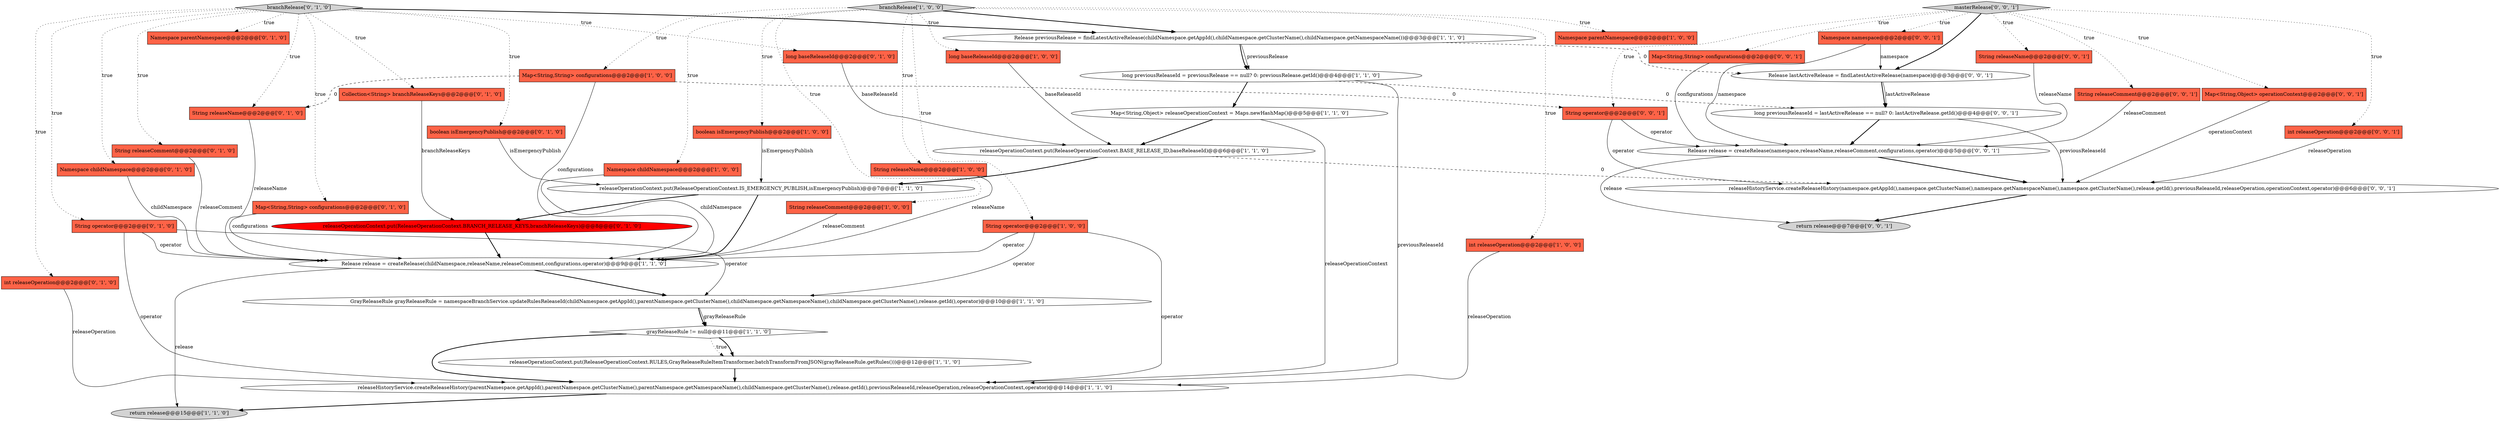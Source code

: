digraph {
36 [style = filled, label = "releaseHistoryService.createReleaseHistory(namespace.getAppId(),namespace.getClusterName(),namespace.getNamespaceName(),namespace.getClusterName(),release.getId(),previousReleaseId,releaseOperation,operationContext,operator)@@@6@@@['0', '0', '1']", fillcolor = white, shape = ellipse image = "AAA0AAABBB3BBB"];
20 [style = filled, label = "Map<String,String> configurations@@@2@@@['1', '0', '0']", fillcolor = tomato, shape = box image = "AAA1AAABBB1BBB"];
44 [style = filled, label = "Namespace namespace@@@2@@@['0', '0', '1']", fillcolor = tomato, shape = box image = "AAA0AAABBB3BBB"];
14 [style = filled, label = "grayReleaseRule != null@@@11@@@['1', '1', '0']", fillcolor = white, shape = diamond image = "AAA0AAABBB1BBB"];
39 [style = filled, label = "String releaseName@@@2@@@['0', '0', '1']", fillcolor = tomato, shape = box image = "AAA0AAABBB3BBB"];
17 [style = filled, label = "long baseReleaseId@@@2@@@['1', '0', '0']", fillcolor = tomato, shape = box image = "AAA0AAABBB1BBB"];
24 [style = filled, label = "long baseReleaseId@@@2@@@['0', '1', '0']", fillcolor = tomato, shape = box image = "AAA0AAABBB2BBB"];
28 [style = filled, label = "branchRelease['0', '1', '0']", fillcolor = lightgray, shape = diamond image = "AAA0AAABBB2BBB"];
32 [style = filled, label = "String releaseName@@@2@@@['0', '1', '0']", fillcolor = tomato, shape = box image = "AAA1AAABBB2BBB"];
22 [style = filled, label = "Namespace parentNamespace@@@2@@@['0', '1', '0']", fillcolor = tomato, shape = box image = "AAA0AAABBB2BBB"];
45 [style = filled, label = "String operator@@@2@@@['0', '0', '1']", fillcolor = tomato, shape = box image = "AAA0AAABBB3BBB"];
37 [style = filled, label = "Release release = createRelease(namespace,releaseName,releaseComment,configurations,operator)@@@5@@@['0', '0', '1']", fillcolor = white, shape = ellipse image = "AAA0AAABBB3BBB"];
25 [style = filled, label = "Map<String,String> configurations@@@2@@@['0', '1', '0']", fillcolor = tomato, shape = box image = "AAA0AAABBB2BBB"];
9 [style = filled, label = "Namespace childNamespace@@@2@@@['1', '0', '0']", fillcolor = tomato, shape = box image = "AAA0AAABBB1BBB"];
15 [style = filled, label = "String releaseComment@@@2@@@['1', '0', '0']", fillcolor = tomato, shape = box image = "AAA0AAABBB1BBB"];
7 [style = filled, label = "boolean isEmergencyPublish@@@2@@@['1', '0', '0']", fillcolor = tomato, shape = box image = "AAA0AAABBB1BBB"];
8 [style = filled, label = "Namespace parentNamespace@@@2@@@['1', '0', '0']", fillcolor = tomato, shape = box image = "AAA0AAABBB1BBB"];
40 [style = filled, label = "Map<String,Object> operationContext@@@2@@@['0', '0', '1']", fillcolor = tomato, shape = box image = "AAA0AAABBB3BBB"];
1 [style = filled, label = "releaseHistoryService.createReleaseHistory(parentNamespace.getAppId(),parentNamespace.getClusterName(),parentNamespace.getNamespaceName(),childNamespace.getClusterName(),release.getId(),previousReleaseId,releaseOperation,releaseOperationContext,operator)@@@14@@@['1', '1', '0']", fillcolor = white, shape = ellipse image = "AAA0AAABBB1BBB"];
3 [style = filled, label = "branchRelease['1', '0', '0']", fillcolor = lightgray, shape = diamond image = "AAA0AAABBB1BBB"];
18 [style = filled, label = "return release@@@15@@@['1', '1', '0']", fillcolor = lightgray, shape = ellipse image = "AAA0AAABBB1BBB"];
29 [style = filled, label = "String operator@@@2@@@['0', '1', '0']", fillcolor = tomato, shape = box image = "AAA0AAABBB2BBB"];
35 [style = filled, label = "Map<String,String> configurations@@@2@@@['0', '0', '1']", fillcolor = tomato, shape = box image = "AAA0AAABBB3BBB"];
38 [style = filled, label = "String releaseComment@@@2@@@['0', '0', '1']", fillcolor = tomato, shape = box image = "AAA0AAABBB3BBB"];
19 [style = filled, label = "String releaseName@@@2@@@['1', '0', '0']", fillcolor = tomato, shape = box image = "AAA0AAABBB1BBB"];
26 [style = filled, label = "String releaseComment@@@2@@@['0', '1', '0']", fillcolor = tomato, shape = box image = "AAA0AAABBB2BBB"];
43 [style = filled, label = "int releaseOperation@@@2@@@['0', '0', '1']", fillcolor = tomato, shape = box image = "AAA0AAABBB3BBB"];
12 [style = filled, label = "Release release = createRelease(childNamespace,releaseName,releaseComment,configurations,operator)@@@9@@@['1', '1', '0']", fillcolor = white, shape = ellipse image = "AAA0AAABBB1BBB"];
13 [style = filled, label = "releaseOperationContext.put(ReleaseOperationContext.BASE_RELEASE_ID,baseReleaseId)@@@6@@@['1', '1', '0']", fillcolor = white, shape = ellipse image = "AAA0AAABBB1BBB"];
21 [style = filled, label = "int releaseOperation@@@2@@@['0', '1', '0']", fillcolor = tomato, shape = box image = "AAA0AAABBB2BBB"];
5 [style = filled, label = "long previousReleaseId = previousRelease == null? 0: previousRelease.getId()@@@4@@@['1', '1', '0']", fillcolor = white, shape = ellipse image = "AAA0AAABBB1BBB"];
6 [style = filled, label = "releaseOperationContext.put(ReleaseOperationContext.IS_EMERGENCY_PUBLISH,isEmergencyPublish)@@@7@@@['1', '1', '0']", fillcolor = white, shape = ellipse image = "AAA0AAABBB1BBB"];
10 [style = filled, label = "String operator@@@2@@@['1', '0', '0']", fillcolor = tomato, shape = box image = "AAA0AAABBB1BBB"];
30 [style = filled, label = "releaseOperationContext.put(ReleaseOperationContext.BRANCH_RELEASE_KEYS,branchReleaseKeys)@@@8@@@['0', '1', '0']", fillcolor = red, shape = ellipse image = "AAA1AAABBB2BBB"];
2 [style = filled, label = "Map<String,Object> releaseOperationContext = Maps.newHashMap()@@@5@@@['1', '1', '0']", fillcolor = white, shape = ellipse image = "AAA0AAABBB1BBB"];
4 [style = filled, label = "int releaseOperation@@@2@@@['1', '0', '0']", fillcolor = tomato, shape = box image = "AAA0AAABBB1BBB"];
16 [style = filled, label = "GrayReleaseRule grayReleaseRule = namespaceBranchService.updateRulesReleaseId(childNamespace.getAppId(),parentNamespace.getClusterName(),childNamespace.getNamespaceName(),childNamespace.getClusterName(),release.getId(),operator)@@@10@@@['1', '1', '0']", fillcolor = white, shape = ellipse image = "AAA0AAABBB1BBB"];
34 [style = filled, label = "long previousReleaseId = lastActiveRelease == null? 0: lastActiveRelease.getId()@@@4@@@['0', '0', '1']", fillcolor = white, shape = ellipse image = "AAA0AAABBB3BBB"];
0 [style = filled, label = "releaseOperationContext.put(ReleaseOperationContext.RULES,GrayReleaseRuleItemTransformer.batchTransformFromJSON(grayReleaseRule.getRules()))@@@12@@@['1', '1', '0']", fillcolor = white, shape = ellipse image = "AAA0AAABBB1BBB"];
31 [style = filled, label = "Namespace childNamespace@@@2@@@['0', '1', '0']", fillcolor = tomato, shape = box image = "AAA0AAABBB2BBB"];
41 [style = filled, label = "masterRelease['0', '0', '1']", fillcolor = lightgray, shape = diamond image = "AAA0AAABBB3BBB"];
11 [style = filled, label = "Release previousRelease = findLatestActiveRelease(childNamespace.getAppId(),childNamespace.getClusterName(),childNamespace.getNamespaceName())@@@3@@@['1', '1', '0']", fillcolor = white, shape = ellipse image = "AAA0AAABBB1BBB"];
42 [style = filled, label = "return release@@@7@@@['0', '0', '1']", fillcolor = lightgray, shape = ellipse image = "AAA0AAABBB3BBB"];
33 [style = filled, label = "Release lastActiveRelease = findLatestActiveRelease(namespace)@@@3@@@['0', '0', '1']", fillcolor = white, shape = ellipse image = "AAA0AAABBB3BBB"];
27 [style = filled, label = "boolean isEmergencyPublish@@@2@@@['0', '1', '0']", fillcolor = tomato, shape = box image = "AAA0AAABBB2BBB"];
23 [style = filled, label = "Collection<String> branchReleaseKeys@@@2@@@['0', '1', '0']", fillcolor = tomato, shape = box image = "AAA0AAABBB2BBB"];
14->0 [style = dotted, label="true"];
28->21 [style = dotted, label="true"];
11->33 [style = dashed, label="0"];
28->25 [style = dotted, label="true"];
7->6 [style = solid, label="isEmergencyPublish"];
10->12 [style = solid, label="operator"];
41->38 [style = dotted, label="true"];
41->40 [style = dotted, label="true"];
44->37 [style = solid, label="namespace"];
41->43 [style = dotted, label="true"];
24->13 [style = solid, label="baseReleaseId"];
16->14 [style = bold, label=""];
20->32 [style = dashed, label="0"];
28->27 [style = dotted, label="true"];
3->7 [style = dotted, label="true"];
16->14 [style = solid, label="grayReleaseRule"];
37->36 [style = bold, label=""];
3->11 [style = bold, label=""];
27->6 [style = solid, label="isEmergencyPublish"];
5->34 [style = dashed, label="0"];
28->29 [style = dotted, label="true"];
2->1 [style = solid, label="releaseOperationContext"];
28->24 [style = dotted, label="true"];
10->1 [style = solid, label="operator"];
45->37 [style = solid, label="operator"];
28->23 [style = dotted, label="true"];
3->17 [style = dotted, label="true"];
39->37 [style = solid, label="releaseName"];
29->12 [style = solid, label="operator"];
36->42 [style = bold, label=""];
29->16 [style = solid, label="operator"];
26->12 [style = solid, label="releaseComment"];
19->12 [style = solid, label="releaseName"];
33->34 [style = solid, label="lastActiveRelease"];
4->1 [style = solid, label="releaseOperation"];
23->30 [style = solid, label="branchReleaseKeys"];
41->35 [style = dotted, label="true"];
31->12 [style = solid, label="childNamespace"];
3->10 [style = dotted, label="true"];
45->36 [style = solid, label="operator"];
43->36 [style = solid, label="releaseOperation"];
3->9 [style = dotted, label="true"];
34->36 [style = solid, label="previousReleaseId"];
44->33 [style = solid, label="namespace"];
12->18 [style = solid, label="release"];
11->5 [style = bold, label=""];
30->12 [style = bold, label=""];
28->32 [style = dotted, label="true"];
11->5 [style = solid, label="previousRelease"];
0->1 [style = bold, label=""];
3->15 [style = dotted, label="true"];
17->13 [style = solid, label="baseReleaseId"];
28->22 [style = dotted, label="true"];
5->1 [style = solid, label="previousReleaseId"];
35->37 [style = solid, label="configurations"];
41->33 [style = bold, label=""];
13->6 [style = bold, label=""];
21->1 [style = solid, label="releaseOperation"];
41->44 [style = dotted, label="true"];
20->12 [style = solid, label="configurations"];
6->12 [style = bold, label=""];
28->31 [style = dotted, label="true"];
13->36 [style = dashed, label="0"];
15->12 [style = solid, label="releaseComment"];
38->37 [style = solid, label="releaseComment"];
9->12 [style = solid, label="childNamespace"];
20->45 [style = dashed, label="0"];
28->11 [style = bold, label=""];
3->4 [style = dotted, label="true"];
1->18 [style = bold, label=""];
40->36 [style = solid, label="operationContext"];
12->16 [style = bold, label=""];
41->39 [style = dotted, label="true"];
37->42 [style = solid, label="release"];
41->45 [style = dotted, label="true"];
14->1 [style = bold, label=""];
2->13 [style = bold, label=""];
10->16 [style = solid, label="operator"];
5->2 [style = bold, label=""];
3->19 [style = dotted, label="true"];
14->0 [style = bold, label=""];
34->37 [style = bold, label=""];
28->26 [style = dotted, label="true"];
25->12 [style = solid, label="configurations"];
29->1 [style = solid, label="operator"];
3->8 [style = dotted, label="true"];
33->34 [style = bold, label=""];
32->12 [style = solid, label="releaseName"];
3->20 [style = dotted, label="true"];
6->30 [style = bold, label=""];
}
